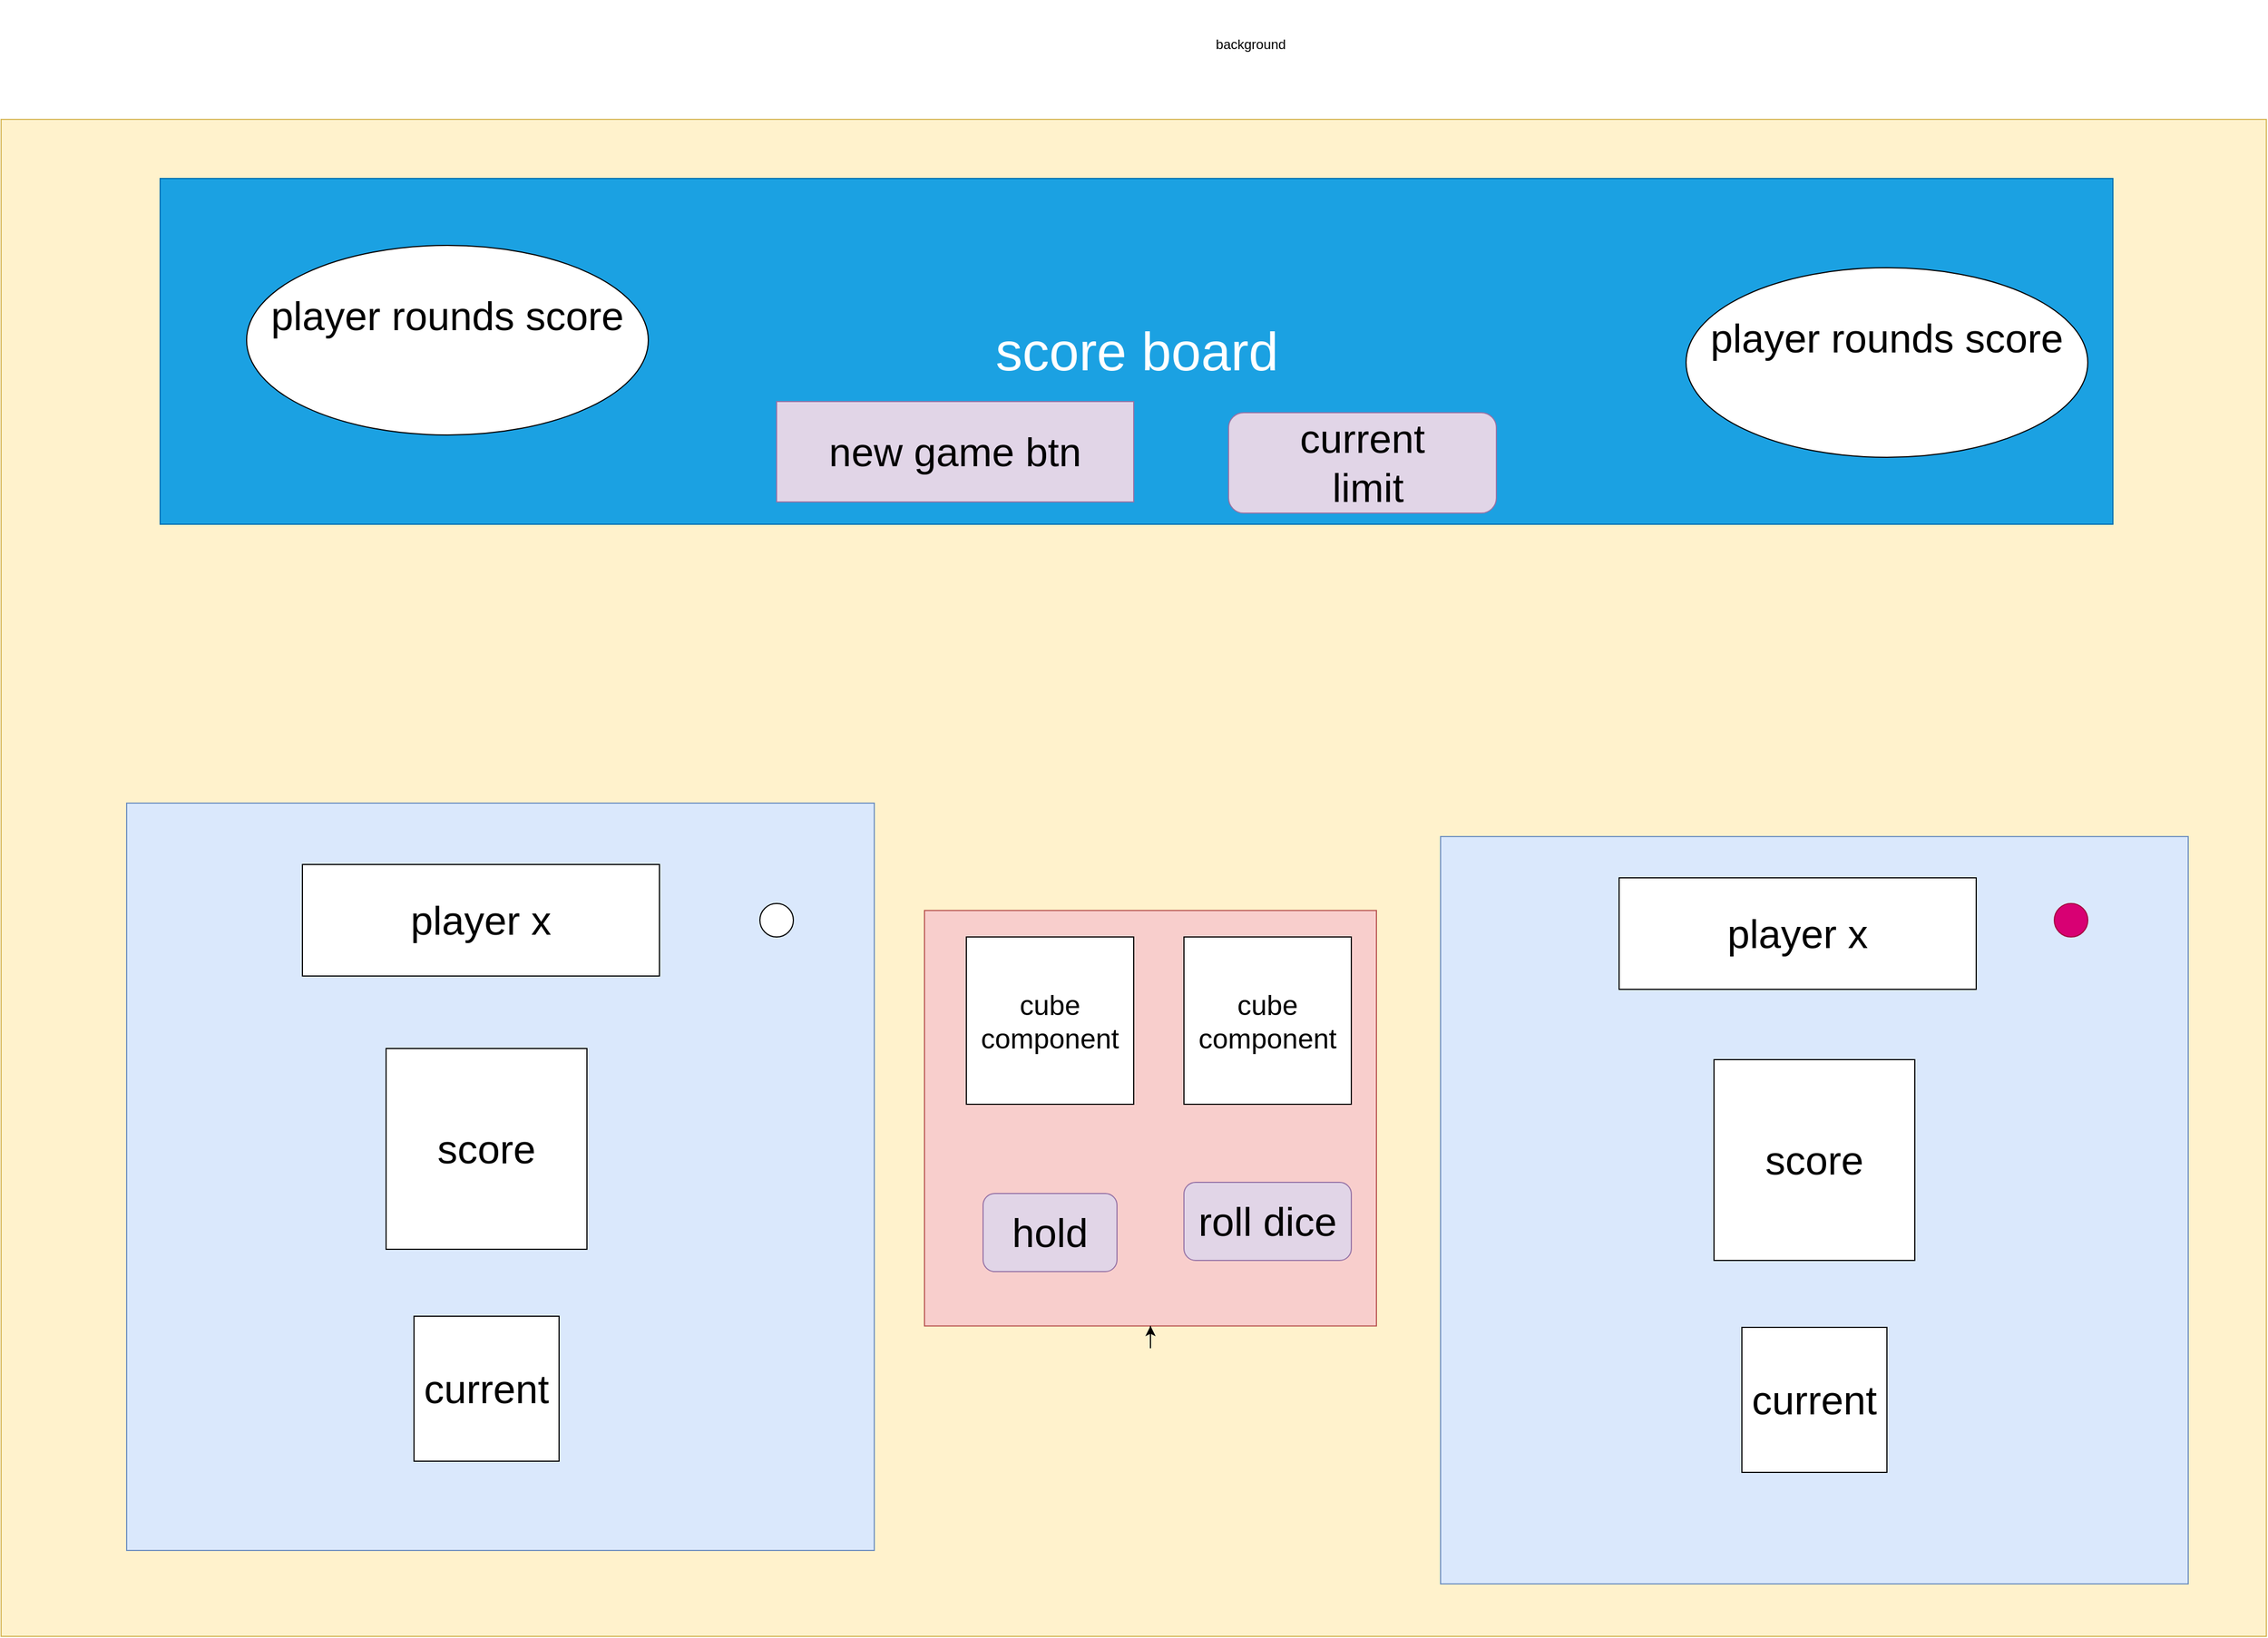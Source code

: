 <mxfile version="14.4.3" type="device" pages="2"><diagram id="d0-L2Zu-MU4Q_sl4iR4P" name="setup"><mxGraphModel dx="2730" dy="1235" grid="1" gridSize="10" guides="1" tooltips="1" connect="1" arrows="1" fold="1" page="1" pageScale="1" pageWidth="2336" pageHeight="1654" math="0" shadow="0"><root><mxCell id="0"/><mxCell id="1" parent="0"/><mxCell id="zCyeeV4_pMN_Hh7Yb5pK-27" value="" style="rounded=0;whiteSpace=wrap;html=1;fillColor=#fff2cc;strokeColor=#d6b656;" parent="1" vertex="1"><mxGeometry x="90" y="147" width="2030" height="1360" as="geometry"/></mxCell><mxCell id="zCyeeV4_pMN_Hh7Yb5pK-28" value="Text" style="text;html=1;strokeColor=none;fillColor=none;align=center;verticalAlign=middle;whiteSpace=wrap;rounded=0;" parent="1" vertex="1"><mxGeometry x="1450" y="850" width="40" height="20" as="geometry"/></mxCell><mxCell id="zCyeeV4_pMN_Hh7Yb5pK-29" value="background" style="text;html=1;strokeColor=none;fillColor=none;align=center;verticalAlign=middle;whiteSpace=wrap;rounded=0;" parent="1" vertex="1"><mxGeometry x="920" y="40" width="580" height="80" as="geometry"/></mxCell><mxCell id="zCyeeV4_pMN_Hh7Yb5pK-32" value="" style="whiteSpace=wrap;html=1;aspect=fixed;fontSize=25;fillColor=#dae8fc;strokeColor=#6c8ebf;" parent="1" vertex="1"><mxGeometry x="202.5" y="760" width="670" height="670" as="geometry"/></mxCell><mxCell id="zCyeeV4_pMN_Hh7Yb5pK-34" value="&lt;font style=&quot;font-size: 36px&quot;&gt;player x&lt;/font&gt;" style="rounded=0;whiteSpace=wrap;html=1;fontSize=25;" parent="1" vertex="1"><mxGeometry x="360" y="815" width="320" height="100" as="geometry"/></mxCell><mxCell id="zCyeeV4_pMN_Hh7Yb5pK-35" value="&lt;font style=&quot;font-size: 36px&quot;&gt;score&lt;/font&gt;" style="whiteSpace=wrap;html=1;aspect=fixed;fontSize=25;" parent="1" vertex="1"><mxGeometry x="435" y="980" width="180" height="180" as="geometry"/></mxCell><mxCell id="zCyeeV4_pMN_Hh7Yb5pK-36" value="" style="ellipse;whiteSpace=wrap;html=1;fontSize=25;" parent="1" vertex="1"><mxGeometry x="770" y="850" width="30" height="30" as="geometry"/></mxCell><mxCell id="zCyeeV4_pMN_Hh7Yb5pK-37" value="&lt;font style=&quot;font-size: 36px&quot;&gt;current&lt;/font&gt;" style="whiteSpace=wrap;html=1;aspect=fixed;fontSize=25;" parent="1" vertex="1"><mxGeometry x="460" y="1220" width="130" height="130" as="geometry"/></mxCell><mxCell id="zCyeeV4_pMN_Hh7Yb5pK-38" value="" style="whiteSpace=wrap;html=1;aspect=fixed;fontSize=25;fillColor=#dae8fc;strokeColor=#6c8ebf;" parent="1" vertex="1"><mxGeometry x="1380" y="790" width="670" height="670" as="geometry"/></mxCell><mxCell id="zCyeeV4_pMN_Hh7Yb5pK-39" value="&lt;font style=&quot;font-size: 36px&quot;&gt;player x&lt;/font&gt;" style="rounded=0;whiteSpace=wrap;html=1;fontSize=25;" parent="1" vertex="1"><mxGeometry x="1540" y="827" width="320" height="100" as="geometry"/></mxCell><mxCell id="zCyeeV4_pMN_Hh7Yb5pK-40" value="&lt;font style=&quot;font-size: 36px&quot;&gt;score&lt;/font&gt;" style="whiteSpace=wrap;html=1;aspect=fixed;fontSize=25;" parent="1" vertex="1"><mxGeometry x="1625" y="990" width="180" height="180" as="geometry"/></mxCell><mxCell id="zCyeeV4_pMN_Hh7Yb5pK-41" value="&lt;font style=&quot;font-size: 36px&quot;&gt;current&lt;/font&gt;" style="whiteSpace=wrap;html=1;aspect=fixed;fontSize=25;" parent="1" vertex="1"><mxGeometry x="1650" y="1230" width="130" height="130" as="geometry"/></mxCell><mxCell id="zCyeeV4_pMN_Hh7Yb5pK-42" value="" style="ellipse;whiteSpace=wrap;html=1;fontSize=25;fillColor=#d80073;strokeColor=#A50040;fontColor=#ffffff;" parent="1" vertex="1"><mxGeometry x="1930" y="850" width="30" height="30" as="geometry"/></mxCell><mxCell id="zCyeeV4_pMN_Hh7Yb5pK-51" value="" style="rounded=0;whiteSpace=wrap;html=1;fontSize=25;rotation=90;fillColor=#f8cecc;strokeColor=#b85450;" parent="1" vertex="1"><mxGeometry x="933.75" y="840" width="372.5" height="405" as="geometry"/></mxCell><mxCell id="zCyeeV4_pMN_Hh7Yb5pK-43" value="cube component" style="whiteSpace=wrap;html=1;aspect=fixed;fontSize=25;" parent="1" vertex="1"><mxGeometry x="955" y="880" width="150" height="150" as="geometry"/></mxCell><mxCell id="zCyeeV4_pMN_Hh7Yb5pK-44" value="&lt;span&gt;cube component&lt;/span&gt;" style="whiteSpace=wrap;html=1;aspect=fixed;fontSize=25;" parent="1" vertex="1"><mxGeometry x="1150" y="880" width="150" height="150" as="geometry"/></mxCell><mxCell id="zCyeeV4_pMN_Hh7Yb5pK-45" value="&lt;font style=&quot;font-size: 36px&quot;&gt;roll dice&lt;/font&gt;" style="rounded=1;whiteSpace=wrap;html=1;fontSize=25;fillColor=#e1d5e7;strokeColor=#9673a6;" parent="1" vertex="1"><mxGeometry x="1150" y="1100" width="150" height="70" as="geometry"/></mxCell><mxCell id="NakW-9j1FWSAJJq6YunX-2" value="&lt;span style=&quot;font-size: 48px&quot;&gt;score board&lt;/span&gt;" style="rounded=0;whiteSpace=wrap;html=1;fillColor=#1ba1e2;strokeColor=#006EAF;fontColor=#ffffff;" parent="1" vertex="1"><mxGeometry x="232.5" y="200" width="1750" height="310" as="geometry"/></mxCell><mxCell id="NakW-9j1FWSAJJq6YunX-3" style="edgeStyle=orthogonalEdgeStyle;rounded=0;orthogonalLoop=1;jettySize=auto;html=1;exitX=0.5;exitY=1;exitDx=0;exitDy=0;" parent="1" source="zCyeeV4_pMN_Hh7Yb5pK-31" target="zCyeeV4_pMN_Hh7Yb5pK-31" edge="1"><mxGeometry relative="1" as="geometry"/></mxCell><mxCell id="NakW-9j1FWSAJJq6YunX-5" value="&lt;span style=&quot;font-size: 36px&quot;&gt;player rounds score&lt;br&gt;&lt;br&gt;&lt;/span&gt;" style="ellipse;whiteSpace=wrap;html=1;" parent="1" vertex="1"><mxGeometry x="310" y="260" width="360" height="170" as="geometry"/></mxCell><mxCell id="NakW-9j1FWSAJJq6YunX-6" value="&lt;span style=&quot;font-size: 36px&quot;&gt;player rounds score&lt;br&gt;&lt;br&gt;&lt;/span&gt;" style="ellipse;whiteSpace=wrap;html=1;" parent="1" vertex="1"><mxGeometry x="1600" y="280" width="360" height="170" as="geometry"/></mxCell><mxCell id="zCyeeV4_pMN_Hh7Yb5pK-46" value="&lt;font style=&quot;font-size: 36px&quot;&gt;hold&lt;/font&gt;" style="rounded=1;whiteSpace=wrap;html=1;fontSize=25;fillColor=#e1d5e7;strokeColor=#9673a6;" parent="1" vertex="1"><mxGeometry x="970" y="1110" width="120" height="70" as="geometry"/></mxCell><mxCell id="YJuFDAhND2CehGQ_q02--1" style="edgeStyle=orthogonalEdgeStyle;rounded=0;orthogonalLoop=1;jettySize=auto;html=1;exitX=1;exitY=0.5;exitDx=0;exitDy=0;" parent="1" source="zCyeeV4_pMN_Hh7Yb5pK-51" target="zCyeeV4_pMN_Hh7Yb5pK-51" edge="1"><mxGeometry relative="1" as="geometry"/></mxCell><mxCell id="YJuFDAhND2CehGQ_q02--2" style="edgeStyle=orthogonalEdgeStyle;rounded=0;orthogonalLoop=1;jettySize=auto;html=1;exitX=0.5;exitY=1;exitDx=0;exitDy=0;" parent="1" source="zCyeeV4_pMN_Hh7Yb5pK-45" target="zCyeeV4_pMN_Hh7Yb5pK-45" edge="1"><mxGeometry relative="1" as="geometry"/></mxCell><mxCell id="j-FjX6JDcfcEGdOJovx5-1" style="edgeStyle=orthogonalEdgeStyle;rounded=0;orthogonalLoop=1;jettySize=auto;html=1;exitX=0.5;exitY=1;exitDx=0;exitDy=0;" parent="1" source="zCyeeV4_pMN_Hh7Yb5pK-46" target="zCyeeV4_pMN_Hh7Yb5pK-46" edge="1"><mxGeometry relative="1" as="geometry"/></mxCell><mxCell id="zCyeeV4_pMN_Hh7Yb5pK-31" value="&lt;font style=&quot;font-size: 36px&quot;&gt;new game btn&lt;/font&gt;" style="rounded=0;whiteSpace=wrap;html=1;fontSize=25;fillColor=#e1d5e7;strokeColor=#9673a6;" parent="1" vertex="1"><mxGeometry x="785" y="400" width="320" height="90" as="geometry"/></mxCell><mxCell id="zCyeeV4_pMN_Hh7Yb5pK-47" value="&lt;font style=&quot;font-size: 36px&quot;&gt;current&lt;br&gt;&amp;nbsp;limit&lt;/font&gt;" style="rounded=1;whiteSpace=wrap;html=1;fontSize=25;fillColor=#e1d5e7;strokeColor=#9673a6;" parent="1" vertex="1"><mxGeometry x="1190" y="410" width="240" height="90" as="geometry"/></mxCell></root></mxGraphModel></diagram><diagram id="sc0vQ_9-HsLAMQ4S76ju" name="game in play logic"><mxGraphModel dx="624" dy="282" grid="0" gridSize="10" guides="1" tooltips="1" connect="1" arrows="1" fold="1" page="1" pageScale="1" pageWidth="850" pageHeight="1100" math="0" shadow="0"><root><mxCell id="QKLNINCRqkX9IoDGvZgw-0"/><mxCell id="QKLNINCRqkX9IoDGvZgw-1" parent="QKLNINCRqkX9IoDGvZgw-0"/><mxCell id="fAxgmUuL_58BLIUMFOwG-0" style="edgeStyle=orthogonalEdgeStyle;rounded=0;orthogonalLoop=1;jettySize=auto;html=1;exitX=0.5;exitY=1;exitDx=0;exitDy=0;entryX=0.5;entryY=0;entryDx=0;entryDy=0;" edge="1" parent="QKLNINCRqkX9IoDGvZgw-1" source="BsGXe307VUWbH7aykm_g-1" target="BsGXe307VUWbH7aykm_g-9"><mxGeometry relative="1" as="geometry"/></mxCell><mxCell id="BsGXe307VUWbH7aykm_g-1" value="new game btn" style="rounded=1;whiteSpace=wrap;html=1;fontSize=12;glass=0;strokeWidth=1;shadow=0;" parent="QKLNINCRqkX9IoDGvZgw-1" vertex="1"><mxGeometry x="319" y="159" width="120" height="40" as="geometry"/></mxCell><mxCell id="BsGXe307VUWbH7aykm_g-6" style="edgeStyle=orthogonalEdgeStyle;rounded=0;orthogonalLoop=1;jettySize=auto;html=1;exitX=0.5;exitY=1;exitDx=0;exitDy=0;entryX=0.436;entryY=0;entryDx=0;entryDy=0;entryPerimeter=0;" parent="QKLNINCRqkX9IoDGvZgw-1" source="BsGXe307VUWbH7aykm_g-7" target="BsGXe307VUWbH7aykm_g-12" edge="1"><mxGeometry relative="1" as="geometry"/></mxCell><mxCell id="BsGXe307VUWbH7aykm_g-7" value="player turn" style="rounded=1;whiteSpace=wrap;html=1;" parent="QKLNINCRqkX9IoDGvZgw-1" vertex="1"><mxGeometry x="323" y="343" width="113" height="39" as="geometry"/></mxCell><mxCell id="BsGXe307VUWbH7aykm_g-9" value="restarts board&lt;br&gt;if they set new score -update score,if not default is 100" style="ellipse;whiteSpace=wrap;html=1;" parent="QKLNINCRqkX9IoDGvZgw-1" vertex="1"><mxGeometry x="316" y="221" width="135" height="95" as="geometry"/></mxCell><mxCell id="BsGXe307VUWbH7aykm_g-10" value="" style="endArrow=classic;startArrow=classic;html=1;entryX=0.5;entryY=1;entryDx=0;entryDy=0;exitX=0.566;exitY=-0.077;exitDx=0;exitDy=0;exitPerimeter=0;" parent="QKLNINCRqkX9IoDGvZgw-1" source="BsGXe307VUWbH7aykm_g-7" target="BsGXe307VUWbH7aykm_g-9" edge="1"><mxGeometry width="50" height="50" relative="1" as="geometry"><mxPoint x="265" y="185" as="sourcePoint"/><mxPoint x="315" y="135" as="targetPoint"/></mxGeometry></mxCell><mxCell id="BsGXe307VUWbH7aykm_g-11" style="edgeStyle=orthogonalEdgeStyle;rounded=0;orthogonalLoop=1;jettySize=auto;html=1;exitX=0.5;exitY=1;exitDx=0;exitDy=0;entryX=0.5;entryY=0;entryDx=0;entryDy=0;" parent="QKLNINCRqkX9IoDGvZgw-1" source="BsGXe307VUWbH7aykm_g-12" target="BsGXe307VUWbH7aykm_g-15" edge="1"><mxGeometry relative="1" as="geometry"/></mxCell><mxCell id="BsGXe307VUWbH7aykm_g-12" value="roll dice" style="rounded=1;whiteSpace=wrap;html=1;" parent="QKLNINCRqkX9IoDGvZgw-1" vertex="1"><mxGeometry x="329" y="409" width="95" height="40" as="geometry"/></mxCell><mxCell id="BsGXe307VUWbH7aykm_g-13" style="edgeStyle=orthogonalEdgeStyle;rounded=0;orthogonalLoop=1;jettySize=auto;html=1;exitX=1;exitY=0.5;exitDx=0;exitDy=0;" parent="QKLNINCRqkX9IoDGvZgw-1" source="BsGXe307VUWbH7aykm_g-15" target="BsGXe307VUWbH7aykm_g-17" edge="1"><mxGeometry relative="1" as="geometry"><mxPoint x="496" y="497" as="targetPoint"/></mxGeometry></mxCell><mxCell id="BsGXe307VUWbH7aykm_g-14" style="edgeStyle=orthogonalEdgeStyle;rounded=0;orthogonalLoop=1;jettySize=auto;html=1;entryX=0.5;entryY=0;entryDx=0;entryDy=0;" parent="QKLNINCRqkX9IoDGvZgw-1" source="BsGXe307VUWbH7aykm_g-15" target="BsGXe307VUWbH7aykm_g-20" edge="1"><mxGeometry relative="1" as="geometry"><mxPoint x="379.5" y="572" as="targetPoint"/></mxGeometry></mxCell><mxCell id="BsGXe307VUWbH7aykm_g-15" value="got 12?" style="rounded=1;whiteSpace=wrap;html=1;" parent="QKLNINCRqkX9IoDGvZgw-1" vertex="1"><mxGeometry x="319" y="466" width="121" height="52" as="geometry"/></mxCell><mxCell id="BsGXe307VUWbH7aykm_g-16" style="edgeStyle=orthogonalEdgeStyle;rounded=0;orthogonalLoop=1;jettySize=auto;html=1;exitX=0.5;exitY=0;exitDx=0;exitDy=0;" parent="QKLNINCRqkX9IoDGvZgw-1" source="BsGXe307VUWbH7aykm_g-17" edge="1"><mxGeometry relative="1" as="geometry"><mxPoint x="739" y="362" as="targetPoint"/></mxGeometry></mxCell><mxCell id="BsGXe307VUWbH7aykm_g-17" value="reset player score and turn goes to next player" style="rounded=0;whiteSpace=wrap;html=1;" parent="QKLNINCRqkX9IoDGvZgw-1" vertex="1"><mxGeometry x="674" y="391" width="120" height="60" as="geometry"/></mxCell><mxCell id="BsGXe307VUWbH7aykm_g-19" style="edgeStyle=orthogonalEdgeStyle;rounded=0;orthogonalLoop=1;jettySize=auto;html=1;exitX=0.5;exitY=1;exitDx=0;exitDy=0;" parent="QKLNINCRqkX9IoDGvZgw-1" source="BsGXe307VUWbH7aykm_g-20" target="BsGXe307VUWbH7aykm_g-27" edge="1"><mxGeometry relative="1" as="geometry"/></mxCell><mxCell id="rNcqSFQChwbgBZetegoz-1" style="edgeStyle=orthogonalEdgeStyle;rounded=0;orthogonalLoop=1;jettySize=auto;html=1;exitX=1;exitY=0.5;exitDx=0;exitDy=0;entryX=0.009;entryY=0.632;entryDx=0;entryDy=0;entryPerimeter=0;" parent="QKLNINCRqkX9IoDGvZgw-1" source="BsGXe307VUWbH7aykm_g-20" target="BsGXe307VUWbH7aykm_g-21" edge="1"><mxGeometry relative="1" as="geometry"/></mxCell><mxCell id="BsGXe307VUWbH7aykm_g-20" value="total score is more then the game set score?" style="rounded=0;whiteSpace=wrap;html=1;" parent="QKLNINCRqkX9IoDGvZgw-1" vertex="1"><mxGeometry x="323.5" y="607" width="120" height="60" as="geometry"/></mxCell><mxCell id="BsGXe307VUWbH7aykm_g-21" value="player is the game winner&amp;nbsp;&lt;br&gt;display winner massage&lt;br&gt;reset scores&amp;nbsp;&lt;br&gt;update rounds counter&lt;br&gt;play again?yes/no" style="rounded=0;whiteSpace=wrap;html=1;" parent="QKLNINCRqkX9IoDGvZgw-1" vertex="1"><mxGeometry x="634" y="572" width="223" height="102" as="geometry"/></mxCell><mxCell id="BsGXe307VUWbH7aykm_g-22" value="" style="endArrow=classic;html=1;entryX=1;entryY=0.5;entryDx=0;entryDy=0;" parent="QKLNINCRqkX9IoDGvZgw-1" target="BsGXe307VUWbH7aykm_g-7" edge="1"><mxGeometry width="50" height="50" relative="1" as="geometry"><mxPoint x="738" y="363" as="sourcePoint"/><mxPoint x="315" y="413" as="targetPoint"/></mxGeometry></mxCell><mxCell id="rNcqSFQChwbgBZetegoz-5" style="edgeStyle=orthogonalEdgeStyle;rounded=0;orthogonalLoop=1;jettySize=auto;html=1;exitX=0.5;exitY=0;exitDx=0;exitDy=0;entryX=0;entryY=0.25;entryDx=0;entryDy=0;" parent="QKLNINCRqkX9IoDGvZgw-1" source="BsGXe307VUWbH7aykm_g-24" target="BsGXe307VUWbH7aykm_g-7" edge="1"><mxGeometry relative="1" as="geometry"/></mxCell><mxCell id="BsGXe307VUWbH7aykm_g-24" value="update player score&lt;br&gt;" style="rounded=0;whiteSpace=wrap;html=1;" parent="QKLNINCRqkX9IoDGvZgw-1" vertex="1"><mxGeometry x="125" y="521" width="141" height="71" as="geometry"/></mxCell><mxCell id="rNcqSFQChwbgBZetegoz-3" style="edgeStyle=orthogonalEdgeStyle;rounded=0;orthogonalLoop=1;jettySize=auto;html=1;exitX=0;exitY=0.5;exitDx=0;exitDy=0;" parent="QKLNINCRqkX9IoDGvZgw-1" source="BsGXe307VUWbH7aykm_g-27" target="rNcqSFQChwbgBZetegoz-0" edge="1"><mxGeometry relative="1" as="geometry"/></mxCell><mxCell id="rNcqSFQChwbgBZetegoz-7" style="edgeStyle=orthogonalEdgeStyle;rounded=0;orthogonalLoop=1;jettySize=auto;html=1;exitX=1;exitY=0.5;exitDx=0;exitDy=0;entryX=0;entryY=0.5;entryDx=0;entryDy=0;" parent="QKLNINCRqkX9IoDGvZgw-1" source="BsGXe307VUWbH7aykm_g-27" target="BsGXe307VUWbH7aykm_g-33" edge="1"><mxGeometry relative="1" as="geometry"/></mxCell><mxCell id="BsGXe307VUWbH7aykm_g-27" value="hold/roll dice again" style="rounded=0;whiteSpace=wrap;html=1;" parent="QKLNINCRqkX9IoDGvZgw-1" vertex="1"><mxGeometry x="308" y="788" width="120" height="60" as="geometry"/></mxCell><mxCell id="BsGXe307VUWbH7aykm_g-28" value="true" style="text;html=1;strokeColor=#005700;fillColor=#008a00;align=center;verticalAlign=middle;whiteSpace=wrap;rounded=0;fontColor=#ffffff;" parent="QKLNINCRqkX9IoDGvZgw-1" vertex="1"><mxGeometry x="446" y="470" width="40" height="20" as="geometry"/></mxCell><mxCell id="BsGXe307VUWbH7aykm_g-29" value="true" style="text;html=1;strokeColor=#005700;fillColor=#008a00;align=center;verticalAlign=middle;whiteSpace=wrap;rounded=0;fontColor=#ffffff;" parent="QKLNINCRqkX9IoDGvZgw-1" vertex="1"><mxGeometry x="537" y="616" width="40" height="20" as="geometry"/></mxCell><mxCell id="BsGXe307VUWbH7aykm_g-30" value="false" style="text;html=1;strokeColor=#B20000;fillColor=#e51400;align=center;verticalAlign=middle;whiteSpace=wrap;rounded=0;fontColor=#ffffff;" parent="QKLNINCRqkX9IoDGvZgw-1" vertex="1"><mxGeometry x="333" y="528" width="40" height="20" as="geometry"/></mxCell><mxCell id="BsGXe307VUWbH7aykm_g-31" value="false" style="text;html=1;strokeColor=#B20000;fillColor=#e51400;align=center;verticalAlign=middle;whiteSpace=wrap;rounded=0;fontColor=#ffffff;" parent="QKLNINCRqkX9IoDGvZgw-1" vertex="1"><mxGeometry x="312" y="746" width="40" height="20" as="geometry"/></mxCell><mxCell id="rNcqSFQChwbgBZetegoz-8" style="edgeStyle=orthogonalEdgeStyle;rounded=0;orthogonalLoop=1;jettySize=auto;html=1;exitX=0.5;exitY=0;exitDx=0;exitDy=0;entryX=1;entryY=0.25;entryDx=0;entryDy=0;" parent="QKLNINCRqkX9IoDGvZgw-1" source="BsGXe307VUWbH7aykm_g-33" target="BsGXe307VUWbH7aykm_g-12" edge="1"><mxGeometry relative="1" as="geometry"/></mxCell><mxCell id="BsGXe307VUWbH7aykm_g-33" value="roll dice again" style="text;html=1;strokeColor=#82b366;fillColor=#d5e8d4;align=center;verticalAlign=middle;whiteSpace=wrap;rounded=0;" parent="QKLNINCRqkX9IoDGvZgw-1" vertex="1"><mxGeometry x="465" y="786" width="40" height="64" as="geometry"/></mxCell><mxCell id="rNcqSFQChwbgBZetegoz-4" style="edgeStyle=orthogonalEdgeStyle;rounded=0;orthogonalLoop=1;jettySize=auto;html=1;exitX=0.5;exitY=0;exitDx=0;exitDy=0;entryX=0.5;entryY=1;entryDx=0;entryDy=0;" parent="QKLNINCRqkX9IoDGvZgw-1" source="rNcqSFQChwbgBZetegoz-0" target="BsGXe307VUWbH7aykm_g-24" edge="1"><mxGeometry relative="1" as="geometry"/></mxCell><mxCell id="rNcqSFQChwbgBZetegoz-0" value="hold" style="rounded=0;whiteSpace=wrap;html=1;rotation=0;fillColor=#dae8fc;strokeColor=#6c8ebf;" parent="QKLNINCRqkX9IoDGvZgw-1" vertex="1"><mxGeometry x="146" y="795.5" width="106" height="45" as="geometry"/></mxCell><mxCell id="1jgZKG5YsWWlN7hMNU-W-1" value="display to user (animation,sound delay?)" style="rounded=0;whiteSpace=wrap;html=1;" parent="QKLNINCRqkX9IoDGvZgw-1" vertex="1"><mxGeometry x="548" y="458" width="120" height="60" as="geometry"/></mxCell></root></mxGraphModel></diagram></mxfile>